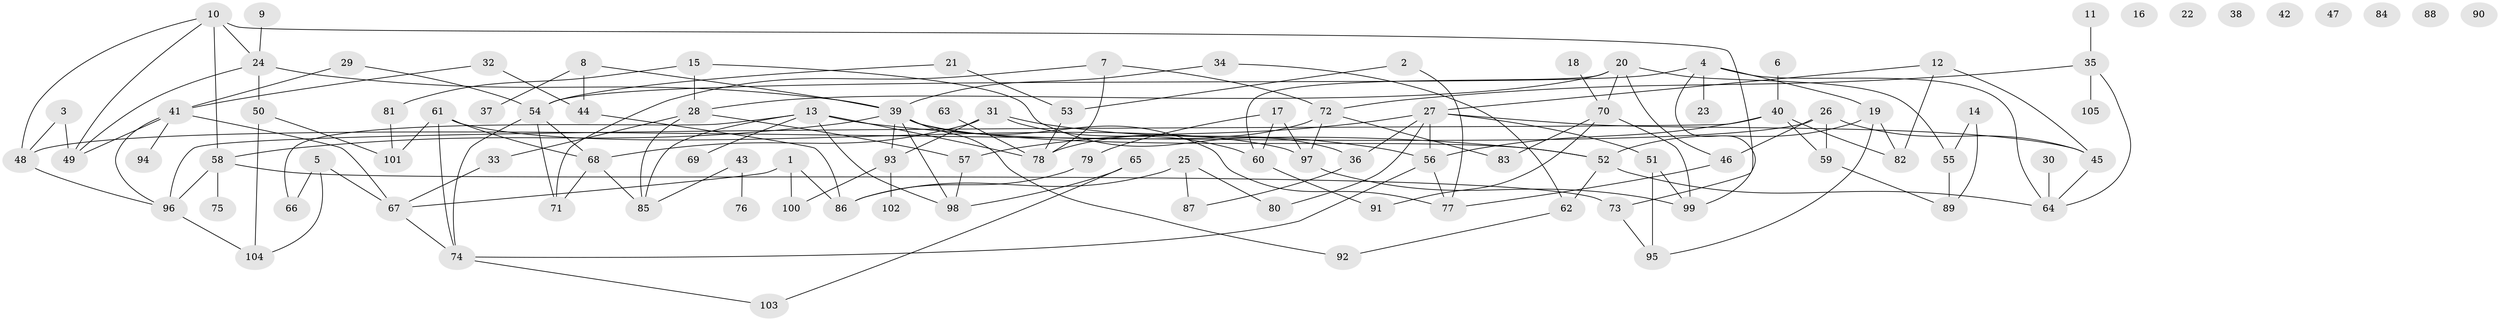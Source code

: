 // coarse degree distribution, {3: 0.21052631578947367, 7: 0.05263157894736842, 6: 0.03508771929824561, 1: 0.15789473684210525, 9: 0.03508771929824561, 4: 0.22807017543859648, 10: 0.03508771929824561, 2: 0.14035087719298245, 5: 0.10526315789473684}
// Generated by graph-tools (version 1.1) at 2025/48/03/04/25 22:48:14]
// undirected, 105 vertices, 156 edges
graph export_dot {
  node [color=gray90,style=filled];
  1;
  2;
  3;
  4;
  5;
  6;
  7;
  8;
  9;
  10;
  11;
  12;
  13;
  14;
  15;
  16;
  17;
  18;
  19;
  20;
  21;
  22;
  23;
  24;
  25;
  26;
  27;
  28;
  29;
  30;
  31;
  32;
  33;
  34;
  35;
  36;
  37;
  38;
  39;
  40;
  41;
  42;
  43;
  44;
  45;
  46;
  47;
  48;
  49;
  50;
  51;
  52;
  53;
  54;
  55;
  56;
  57;
  58;
  59;
  60;
  61;
  62;
  63;
  64;
  65;
  66;
  67;
  68;
  69;
  70;
  71;
  72;
  73;
  74;
  75;
  76;
  77;
  78;
  79;
  80;
  81;
  82;
  83;
  84;
  85;
  86;
  87;
  88;
  89;
  90;
  91;
  92;
  93;
  94;
  95;
  96;
  97;
  98;
  99;
  100;
  101;
  102;
  103;
  104;
  105;
  1 -- 67;
  1 -- 86;
  1 -- 100;
  2 -- 53;
  2 -- 77;
  3 -- 48;
  3 -- 49;
  4 -- 19;
  4 -- 23;
  4 -- 54;
  4 -- 64;
  4 -- 99;
  5 -- 66;
  5 -- 67;
  5 -- 104;
  6 -- 40;
  7 -- 71;
  7 -- 72;
  7 -- 78;
  8 -- 37;
  8 -- 39;
  8 -- 44;
  9 -- 24;
  10 -- 24;
  10 -- 48;
  10 -- 49;
  10 -- 58;
  10 -- 73;
  11 -- 35;
  12 -- 27;
  12 -- 45;
  12 -- 82;
  13 -- 52;
  13 -- 66;
  13 -- 69;
  13 -- 78;
  13 -- 85;
  13 -- 98;
  14 -- 55;
  14 -- 89;
  15 -- 28;
  15 -- 36;
  15 -- 81;
  17 -- 60;
  17 -- 79;
  17 -- 97;
  18 -- 70;
  19 -- 52;
  19 -- 82;
  19 -- 95;
  20 -- 28;
  20 -- 46;
  20 -- 55;
  20 -- 60;
  20 -- 70;
  21 -- 53;
  21 -- 54;
  24 -- 39;
  24 -- 49;
  24 -- 50;
  25 -- 80;
  25 -- 86;
  25 -- 87;
  26 -- 45;
  26 -- 46;
  26 -- 48;
  26 -- 59;
  27 -- 36;
  27 -- 45;
  27 -- 51;
  27 -- 56;
  27 -- 57;
  27 -- 80;
  28 -- 33;
  28 -- 57;
  28 -- 85;
  29 -- 41;
  29 -- 54;
  30 -- 64;
  31 -- 56;
  31 -- 60;
  31 -- 68;
  31 -- 93;
  32 -- 41;
  32 -- 44;
  33 -- 67;
  34 -- 39;
  34 -- 62;
  35 -- 64;
  35 -- 72;
  35 -- 105;
  36 -- 87;
  39 -- 52;
  39 -- 58;
  39 -- 77;
  39 -- 92;
  39 -- 93;
  39 -- 98;
  40 -- 56;
  40 -- 59;
  40 -- 82;
  40 -- 96;
  41 -- 49;
  41 -- 67;
  41 -- 94;
  41 -- 96;
  43 -- 76;
  43 -- 85;
  44 -- 86;
  45 -- 64;
  46 -- 77;
  48 -- 96;
  50 -- 101;
  50 -- 104;
  51 -- 95;
  51 -- 99;
  52 -- 62;
  52 -- 64;
  53 -- 78;
  54 -- 68;
  54 -- 71;
  54 -- 74;
  55 -- 89;
  56 -- 74;
  56 -- 77;
  57 -- 98;
  58 -- 73;
  58 -- 75;
  58 -- 96;
  59 -- 89;
  60 -- 91;
  61 -- 68;
  61 -- 74;
  61 -- 97;
  61 -- 101;
  62 -- 92;
  63 -- 78;
  65 -- 98;
  65 -- 103;
  67 -- 74;
  68 -- 71;
  68 -- 85;
  70 -- 83;
  70 -- 91;
  70 -- 99;
  72 -- 78;
  72 -- 83;
  72 -- 97;
  73 -- 95;
  74 -- 103;
  79 -- 86;
  81 -- 101;
  93 -- 100;
  93 -- 102;
  96 -- 104;
  97 -- 99;
}

